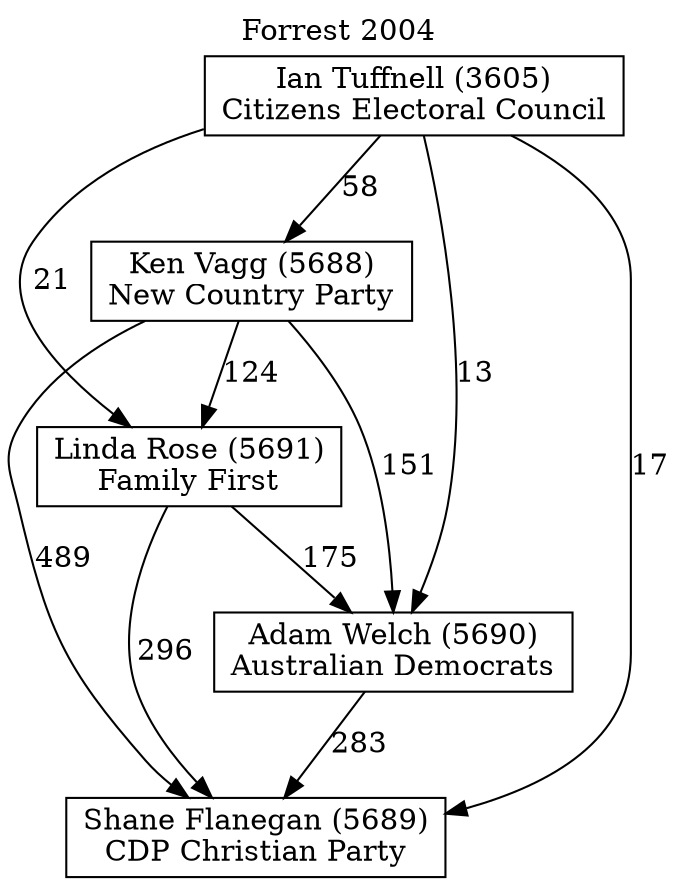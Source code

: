 // House preference flow
digraph "Shane Flanegan (5689)_Forrest_2004" {
	graph [label="Forrest 2004" labelloc=t mclimit=10]
	node [shape=box]
	"Shane Flanegan (5689)" [label="Shane Flanegan (5689)
CDP Christian Party"]
	"Adam Welch (5690)" [label="Adam Welch (5690)
Australian Democrats"]
	"Linda Rose (5691)" [label="Linda Rose (5691)
Family First"]
	"Ken Vagg (5688)" [label="Ken Vagg (5688)
New Country Party"]
	"Ian Tuffnell (3605)" [label="Ian Tuffnell (3605)
Citizens Electoral Council"]
	"Adam Welch (5690)" -> "Shane Flanegan (5689)" [label=283]
	"Linda Rose (5691)" -> "Adam Welch (5690)" [label=175]
	"Ken Vagg (5688)" -> "Linda Rose (5691)" [label=124]
	"Ian Tuffnell (3605)" -> "Ken Vagg (5688)" [label=58]
	"Linda Rose (5691)" -> "Shane Flanegan (5689)" [label=296]
	"Ken Vagg (5688)" -> "Shane Flanegan (5689)" [label=489]
	"Ian Tuffnell (3605)" -> "Shane Flanegan (5689)" [label=17]
	"Ian Tuffnell (3605)" -> "Linda Rose (5691)" [label=21]
	"Ken Vagg (5688)" -> "Adam Welch (5690)" [label=151]
	"Ian Tuffnell (3605)" -> "Adam Welch (5690)" [label=13]
}
